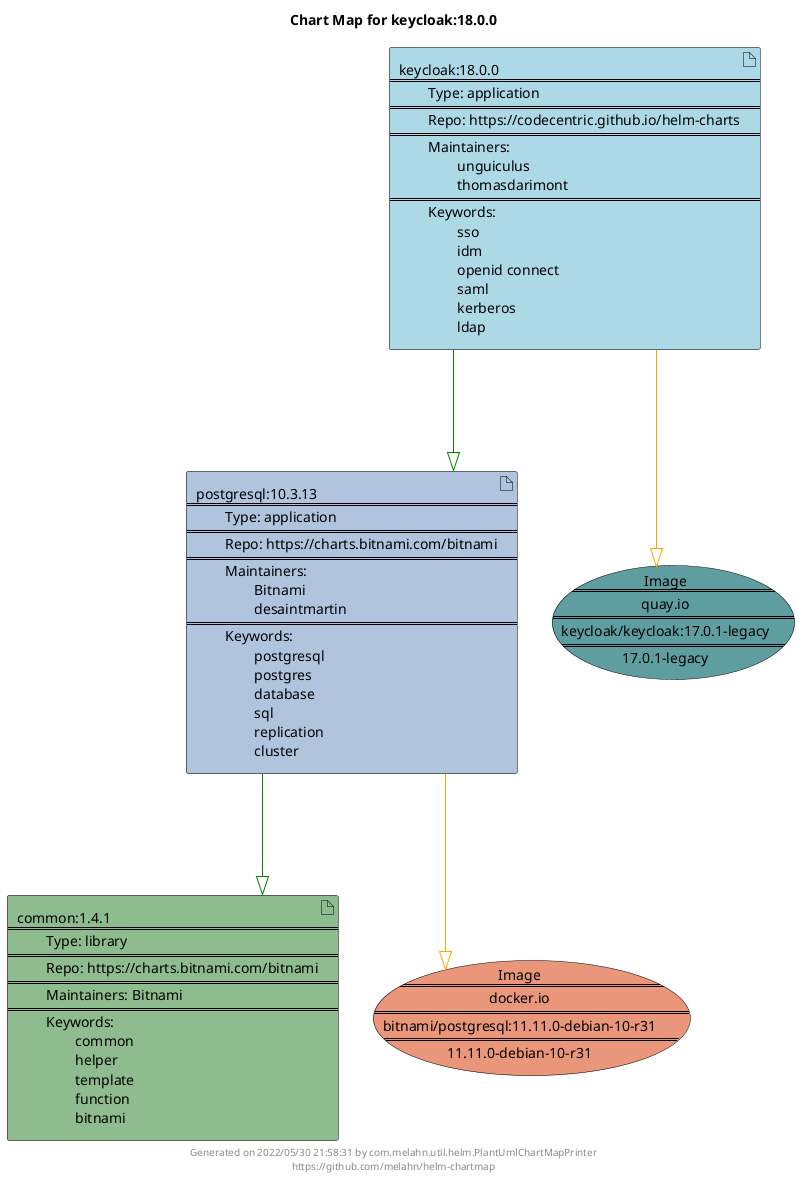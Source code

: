 @startuml
skinparam linetype ortho
skinparam backgroundColor white
skinparam usecaseBorderColor black
skinparam usecaseArrowColor LightSlateGray
skinparam artifactBorderColor black
skinparam artifactArrowColor LightSlateGray

title Chart Map for keycloak:18.0.0

'There are 3 referenced Helm Charts
artifact "common:1.4.1\n====\n\tType: library\n====\n\tRepo: https://charts.bitnami.com/bitnami\n====\n\tMaintainers: Bitnami\n====\n\tKeywords: \n\t\tcommon\n\t\thelper\n\t\ttemplate\n\t\tfunction\n\t\tbitnami" as common_1_4_1 #DarkSeaGreen
artifact "keycloak:18.0.0\n====\n\tType: application\n====\n\tRepo: https://codecentric.github.io/helm-charts\n====\n\tMaintainers: \n\t\tunguiculus\n\t\tthomasdarimont\n====\n\tKeywords: \n\t\tsso\n\t\tidm\n\t\topenid connect\n\t\tsaml\n\t\tkerberos\n\t\tldap" as keycloak_18_0_0 #LightBlue
artifact "postgresql:10.3.13\n====\n\tType: application\n====\n\tRepo: https://charts.bitnami.com/bitnami\n====\n\tMaintainers: \n\t\tBitnami\n\t\tdesaintmartin\n====\n\tKeywords: \n\t\tpostgresql\n\t\tpostgres\n\t\tdatabase\n\t\tsql\n\t\treplication\n\t\tcluster" as postgresql_10_3_13 #LightSteelBlue

'There are 2 referenced Docker Images
usecase "Image\n====\nquay.io\n====\nkeycloak/keycloak:17.0.1-legacy\n====\n17.0.1-legacy" as quay_io_keycloak_keycloak_17_0_1_legacy #CadetBlue
usecase "Image\n====\ndocker.io\n====\nbitnami/postgresql:11.11.0-debian-10-r31\n====\n11.11.0-debian-10-r31" as docker_io_bitnami_postgresql_11_11_0_debian_10_r31 #DarkSalmon

'Chart Dependencies
keycloak_18_0_0--[#green]-|>postgresql_10_3_13
postgresql_10_3_13--[#green]-|>common_1_4_1
keycloak_18_0_0--[#orange]-|>quay_io_keycloak_keycloak_17_0_1_legacy
postgresql_10_3_13--[#orange]-|>docker_io_bitnami_postgresql_11_11_0_debian_10_r31

center footer Generated on 2022/05/30 21:58:31 by com.melahn.util.helm.PlantUmlChartMapPrinter\nhttps://github.com/melahn/helm-chartmap
@enduml
